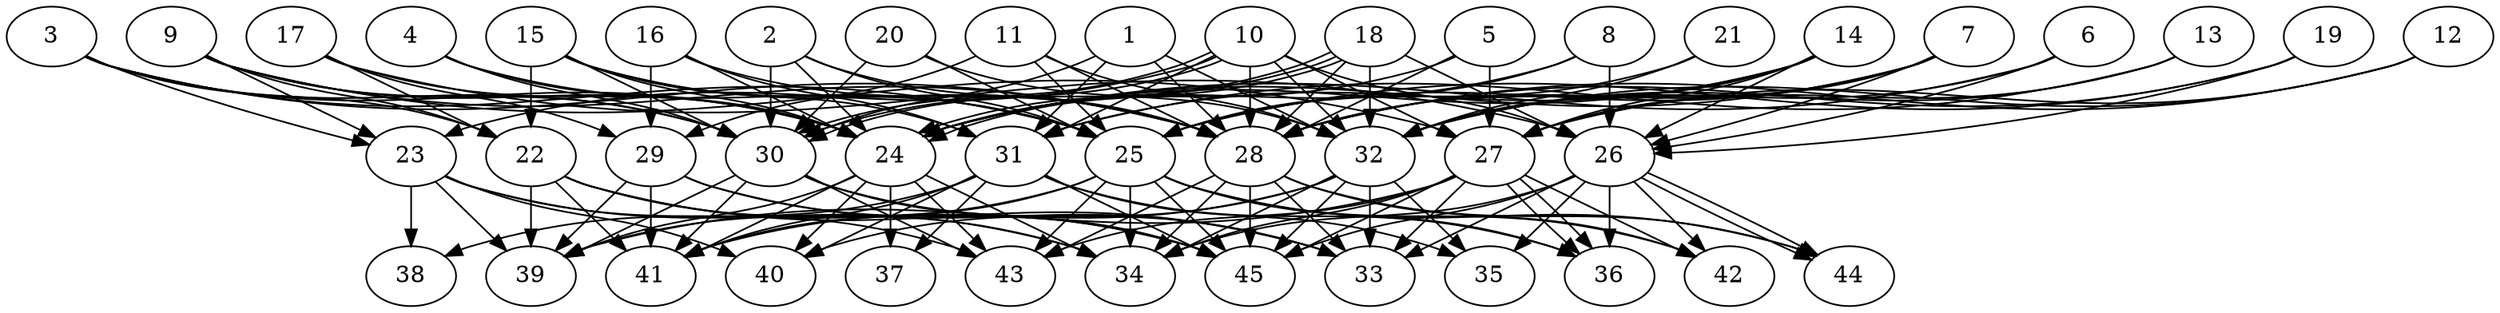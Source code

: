 // DAG (tier=3-complex, mode=compute, n=45, ccr=0.472, fat=0.712, density=0.781, regular=0.388, jump=0.343, mindata=1048576, maxdata=16777216)
// DAG automatically generated by daggen at Sun Aug 24 16:33:34 2025
// /home/ermia/Project/Environments/daggen/bin/daggen --dot --ccr 0.472 --fat 0.712 --regular 0.388 --density 0.781 --jump 0.343 --mindata 1048576 --maxdata 16777216 -n 45 
digraph G {
  1 [size="43743883956057792", alpha="0.07", expect_size="21871941978028896"]
  1 -> 28 [size ="25748865810432"]
  1 -> 30 [size ="25748865810432"]
  1 -> 31 [size ="25748865810432"]
  1 -> 32 [size ="25748865810432"]
  2 [size="364742507092536192", alpha="0.03", expect_size="182371253546268096"]
  2 -> 24 [size ="141012500480000"]
  2 -> 25 [size ="141012500480000"]
  2 -> 28 [size ="141012500480000"]
  2 -> 30 [size ="141012500480000"]
  3 [size="407995455348951482368", alpha="0.18", expect_size="203997727674475741184"]
  3 -> 22 [size ="440075175329792"]
  3 -> 23 [size ="440075175329792"]
  3 -> 24 [size ="440075175329792"]
  3 -> 25 [size ="440075175329792"]
  3 -> 28 [size ="440075175329792"]
  3 -> 30 [size ="440075175329792"]
  4 [size="4631300941816893800448", alpha="0.08", expect_size="2315650470908446900224"]
  4 -> 24 [size ="2222757009948672"]
  4 -> 25 [size ="2222757009948672"]
  4 -> 30 [size ="2222757009948672"]
  5 [size="4125245450895349248", alpha="0.02", expect_size="2062622725447674624"]
  5 -> 24 [size ="2242189362987008"]
  5 -> 27 [size ="2242189362987008"]
  5 -> 28 [size ="2242189362987008"]
  6 [size="281738941973284257792", alpha="0.18", expect_size="140869470986642128896"]
  6 -> 24 [size ="343812165599232"]
  6 -> 26 [size ="343812165599232"]
  6 -> 32 [size ="343812165599232"]
  7 [size="406139399470875410432", alpha="0.02", expect_size="203069699735437705216"]
  7 -> 24 [size ="438739499220992"]
  7 -> 25 [size ="438739499220992"]
  7 -> 26 [size ="438739499220992"]
  7 -> 27 [size ="438739499220992"]
  7 -> 28 [size ="438739499220992"]
  7 -> 32 [size ="438739499220992"]
  8 [size="2069591217544364032000", alpha="0.16", expect_size="1034795608772182016000"]
  8 -> 24 [size ="1299211039539200"]
  8 -> 25 [size ="1299211039539200"]
  8 -> 26 [size ="1299211039539200"]
  9 [size="50257009424435888", alpha="0.16", expect_size="25128504712217944"]
  9 -> 22 [size ="849801432268800"]
  9 -> 23 [size ="849801432268800"]
  9 -> 24 [size ="849801432268800"]
  9 -> 27 [size ="849801432268800"]
  9 -> 28 [size ="849801432268800"]
  9 -> 30 [size ="849801432268800"]
  10 [size="2712286295327837782016", alpha="0.04", expect_size="1356143147663918891008"]
  10 -> 23 [size ="1555895196581888"]
  10 -> 26 [size ="1555895196581888"]
  10 -> 27 [size ="1555895196581888"]
  10 -> 28 [size ="1555895196581888"]
  10 -> 30 [size ="1555895196581888"]
  10 -> 30 [size ="1555895196581888"]
  10 -> 31 [size ="1555895196581888"]
  10 -> 32 [size ="1555895196581888"]
  11 [size="3036268938706345263104", alpha="0.17", expect_size="1518134469353172631552"]
  11 -> 25 [size ="1677452166299648"]
  11 -> 28 [size ="1677452166299648"]
  11 -> 29 [size ="1677452166299648"]
  11 -> 32 [size ="1677452166299648"]
  12 [size="2189577781987019587584", alpha="0.15", expect_size="1094788890993509793792"]
  12 -> 27 [size ="1348953270386688"]
  12 -> 28 [size ="1348953270386688"]
  12 -> 32 [size ="1348953270386688"]
  13 [size="79494575367259160576", alpha="0.11", expect_size="39747287683629580288"]
  13 -> 27 [size ="147904589201408"]
  13 -> 31 [size ="147904589201408"]
  13 -> 32 [size ="147904589201408"]
  14 [size="35406226275197208", alpha="0.03", expect_size="17703113137598604"]
  14 -> 24 [size ="1328395266818048"]
  14 -> 26 [size ="1328395266818048"]
  14 -> 27 [size ="1328395266818048"]
  14 -> 28 [size ="1328395266818048"]
  14 -> 31 [size ="1328395266818048"]
  14 -> 32 [size ="1328395266818048"]
  15 [size="121826561050475840", alpha="0.19", expect_size="60913280525237920"]
  15 -> 22 [size ="172978809602048"]
  15 -> 24 [size ="172978809602048"]
  15 -> 25 [size ="172978809602048"]
  15 -> 28 [size ="172978809602048"]
  15 -> 30 [size ="172978809602048"]
  15 -> 31 [size ="172978809602048"]
  16 [size="35515257443057664000", alpha="0.15", expect_size="17757628721528832000"]
  16 -> 24 [size ="86437055692800"]
  16 -> 28 [size ="86437055692800"]
  16 -> 29 [size ="86437055692800"]
  16 -> 31 [size ="86437055692800"]
  17 [size="90287967273265376", alpha="0.13", expect_size="45143983636632688"]
  17 -> 22 [size ="1539714771320832"]
  17 -> 24 [size ="1539714771320832"]
  17 -> 26 [size ="1539714771320832"]
  17 -> 29 [size ="1539714771320832"]
  18 [size="44437698287392260096", alpha="0.00", expect_size="22218849143696130048"]
  18 -> 24 [size ="100367018754048"]
  18 -> 24 [size ="100367018754048"]
  18 -> 26 [size ="100367018754048"]
  18 -> 28 [size ="100367018754048"]
  18 -> 30 [size ="100367018754048"]
  18 -> 32 [size ="100367018754048"]
  19 [size="7992359659469982", alpha="0.08", expect_size="3996179829734991"]
  19 -> 25 [size ="937925864849408"]
  19 -> 26 [size ="937925864849408"]
  19 -> 28 [size ="937925864849408"]
  20 [size="773301343920943872", alpha="0.18", expect_size="386650671960471936"]
  20 -> 25 [size ="1086743528865792"]
  20 -> 30 [size ="1086743528865792"]
  20 -> 32 [size ="1086743528865792"]
  21 [size="3438315545077567", alpha="0.03", expect_size="1719157772538783"]
  21 -> 25 [size ="428007323860992"]
  21 -> 32 [size ="428007323860992"]
  22 [size="18028729606863564", alpha="0.11", expect_size="9014364803431782"]
  22 -> 33 [size ="317174954590208"]
  22 -> 34 [size ="317174954590208"]
  22 -> 39 [size ="317174954590208"]
  22 -> 41 [size ="317174954590208"]
  22 -> 45 [size ="317174954590208"]
  23 [size="1983506180726587392", alpha="0.03", expect_size="991753090363293696"]
  23 -> 34 [size ="12629292613632"]
  23 -> 38 [size ="12629292613632"]
  23 -> 39 [size ="12629292613632"]
  23 -> 40 [size ="12629292613632"]
  23 -> 43 [size ="12629292613632"]
  24 [size="628939942860121178112", alpha="0.06", expect_size="314469971430060589056"]
  24 -> 34 [size ="587258671398912"]
  24 -> 37 [size ="587258671398912"]
  24 -> 39 [size ="587258671398912"]
  24 -> 40 [size ="587258671398912"]
  24 -> 41 [size ="587258671398912"]
  24 -> 43 [size ="587258671398912"]
  25 [size="76411567724944162816", alpha="0.07", expect_size="38205783862472081408"]
  25 -> 34 [size ="144055350591488"]
  25 -> 36 [size ="144055350591488"]
  25 -> 39 [size ="144055350591488"]
  25 -> 41 [size ="144055350591488"]
  25 -> 42 [size ="144055350591488"]
  25 -> 43 [size ="144055350591488"]
  25 -> 44 [size ="144055350591488"]
  25 -> 45 [size ="144055350591488"]
  26 [size="4225861869342489088", alpha="0.10", expect_size="2112930934671244544"]
  26 -> 33 [size ="1701021797580800"]
  26 -> 34 [size ="1701021797580800"]
  26 -> 35 [size ="1701021797580800"]
  26 -> 36 [size ="1701021797580800"]
  26 -> 42 [size ="1701021797580800"]
  26 -> 44 [size ="1701021797580800"]
  26 -> 44 [size ="1701021797580800"]
  26 -> 45 [size ="1701021797580800"]
  27 [size="2519862097767726841856", alpha="0.09", expect_size="1259931048883863420928"]
  27 -> 33 [size ="1481407377440768"]
  27 -> 34 [size ="1481407377440768"]
  27 -> 36 [size ="1481407377440768"]
  27 -> 36 [size ="1481407377440768"]
  27 -> 39 [size ="1481407377440768"]
  27 -> 42 [size ="1481407377440768"]
  27 -> 43 [size ="1481407377440768"]
  27 -> 45 [size ="1481407377440768"]
  28 [size="132365130578126128", alpha="0.15", expect_size="66182565289063064"]
  28 -> 33 [size ="363196527411200"]
  28 -> 34 [size ="363196527411200"]
  28 -> 42 [size ="363196527411200"]
  28 -> 43 [size ="363196527411200"]
  28 -> 44 [size ="363196527411200"]
  28 -> 45 [size ="363196527411200"]
  29 [size="476904990421496", alpha="0.07", expect_size="238452495210748"]
  29 -> 33 [size ="9108048576512"]
  29 -> 39 [size ="9108048576512"]
  29 -> 41 [size ="9108048576512"]
  29 -> 45 [size ="9108048576512"]
  30 [size="21424531369425200", alpha="0.14", expect_size="10712265684712600"]
  30 -> 33 [size ="1057534899126272"]
  30 -> 39 [size ="1057534899126272"]
  30 -> 41 [size ="1057534899126272"]
  30 -> 43 [size ="1057534899126272"]
  30 -> 45 [size ="1057534899126272"]
  31 [size="2243563726591980544", alpha="0.05", expect_size="1121781863295990272"]
  31 -> 35 [size ="1468726343892992"]
  31 -> 36 [size ="1468726343892992"]
  31 -> 37 [size ="1468726343892992"]
  31 -> 38 [size ="1468726343892992"]
  31 -> 40 [size ="1468726343892992"]
  31 -> 41 [size ="1468726343892992"]
  31 -> 45 [size ="1468726343892992"]
  32 [size="1979628991049862479872", alpha="0.19", expect_size="989814495524931239936"]
  32 -> 33 [size ="1261282946711552"]
  32 -> 34 [size ="1261282946711552"]
  32 -> 35 [size ="1261282946711552"]
  32 -> 40 [size ="1261282946711552"]
  32 -> 41 [size ="1261282946711552"]
  32 -> 45 [size ="1261282946711552"]
  33 [size="2629565337129149", alpha="0.20", expect_size="1314782668564574"]
  34 [size="497799484277373824", alpha="0.02", expect_size="248899742138686912"]
  35 [size="49666278892204232", alpha="0.05", expect_size="24833139446102116"]
  36 [size="18602012967923232", alpha="0.07", expect_size="9301006483961616"]
  37 [size="3329867112810449920", alpha="0.07", expect_size="1664933556405224960"]
  38 [size="43329355585159168000", alpha="0.19", expect_size="21664677792579584000"]
  39 [size="4709407987044519510016", alpha="0.15", expect_size="2354703993522259755008"]
  40 [size="1136449847474157256704", alpha="0.14", expect_size="568224923737078628352"]
  41 [size="15210328575776938", alpha="0.11", expect_size="7605164287888469"]
  42 [size="17449233938102130", alpha="0.11", expect_size="8724616969051065"]
  43 [size="12998611703272402", alpha="0.17", expect_size="6499305851636201"]
  44 [size="24830028477026533376", alpha="0.16", expect_size="12415014238513266688"]
  45 [size="2268730568718766047232", alpha="0.19", expect_size="1134365284359383023616"]
}